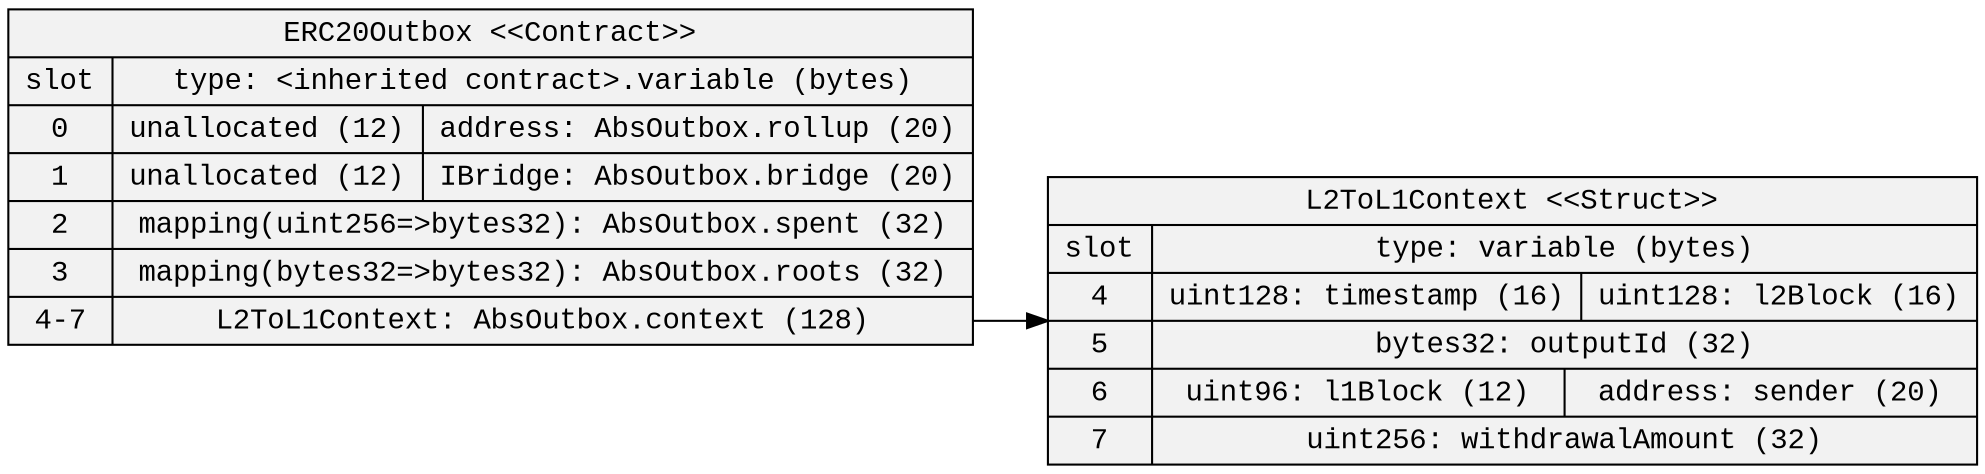 
digraph StorageDiagram {
rankdir=LR
color=black
arrowhead=open
node [shape=record, style=filled, fillcolor=gray95 fontname="Courier New"]
2 [label="ERC20Outbox \<\<Contract\>\>\n | {{ slot| 0 | 1 | 2 | 3 | 4-7 } | { type: \<inherited contract\>.variable (bytes) | {  unallocated (12)  |  address: AbsOutbox.rollup (20) } | {  unallocated (12)  |  IBridge: AbsOutbox.bridge (20) } | {  mapping\(uint256=\>bytes32\): AbsOutbox.spent (32) } | {  mapping\(bytes32=\>bytes32\): AbsOutbox.roots (32) } | { <11> L2ToL1Context: AbsOutbox.context (128) }}}"]

1 [label="L2ToL1Context \<\<Struct\>\>\n | {{ slot| 4 | 5 | 6 | 7 } | { type: variable (bytes) | {  uint128: timestamp (16)  |  uint128: l2Block (16) } | {  bytes32: outputId (32) } | {  uint96: l1Block (12)  |  address: sender (20) } | {  uint256: withdrawalAmount (32) }}}"]

 2:11 -> 1
}